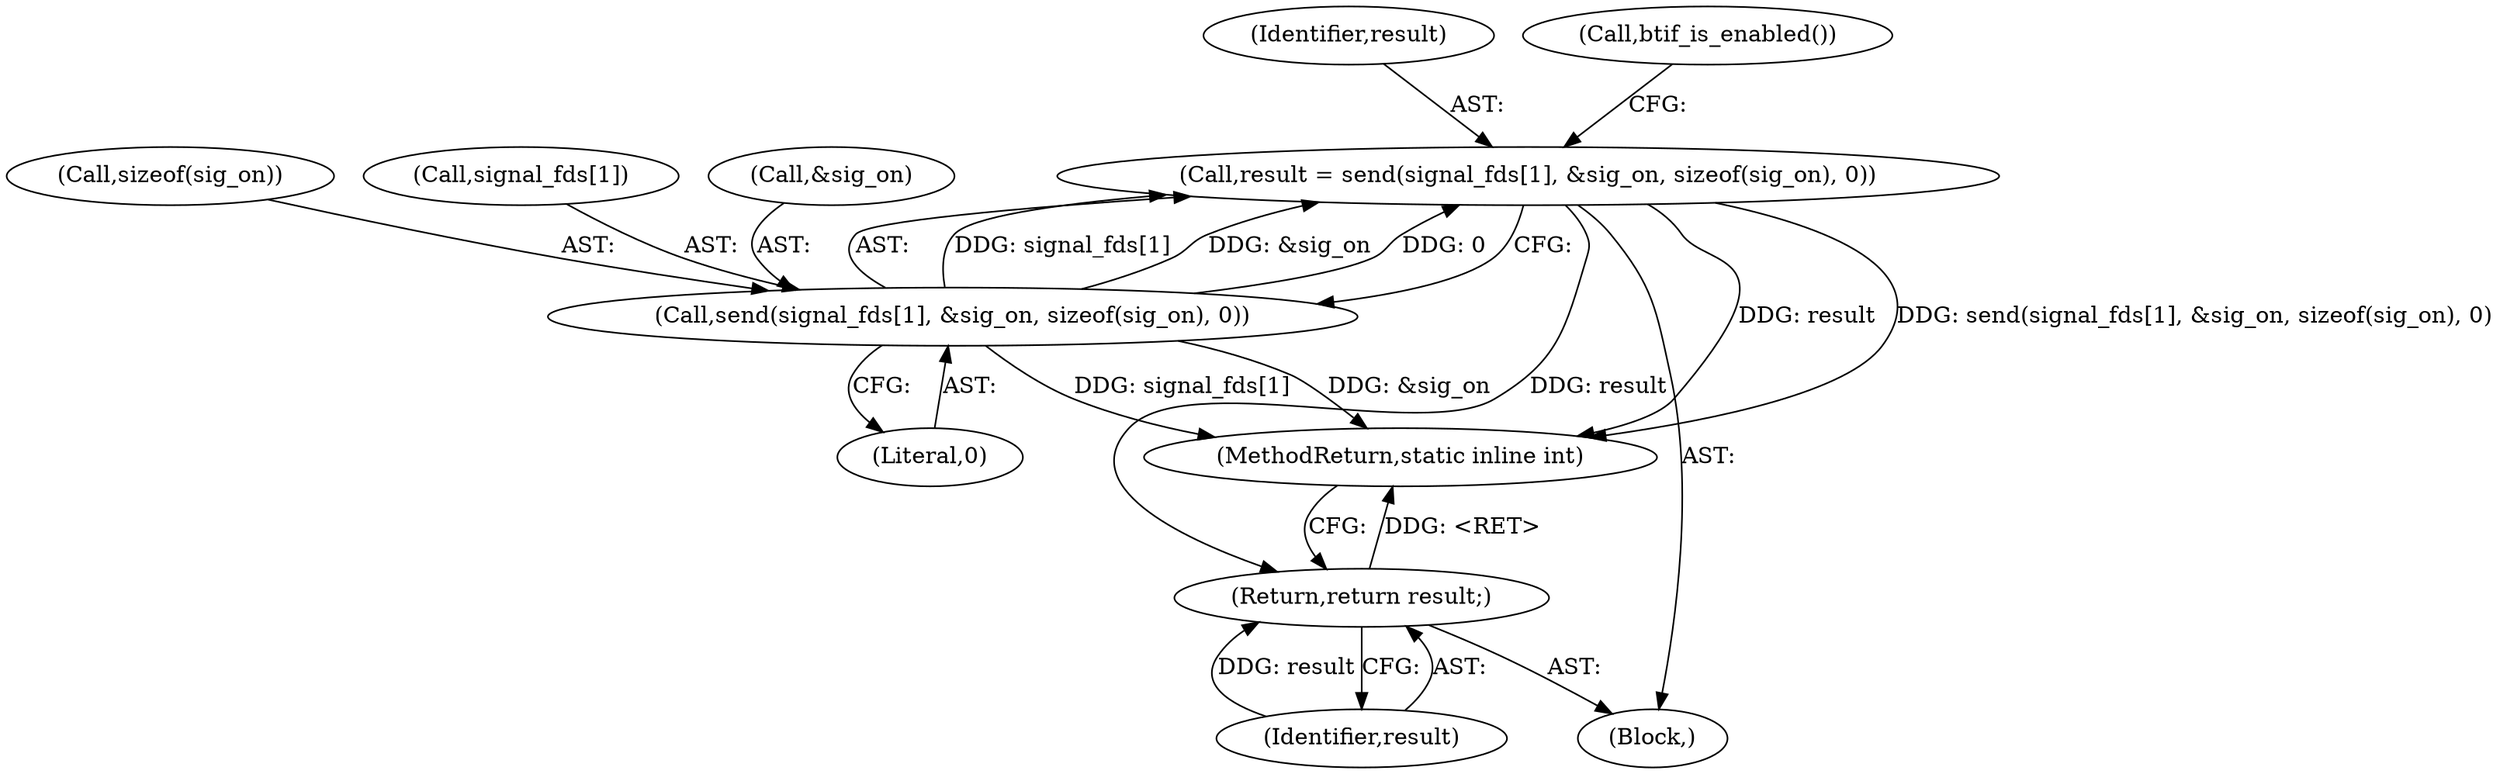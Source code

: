 digraph "1_Android_472271b153c5dc53c28beac55480a8d8434b2d5c_16@API" {
"1000114" [label="(Call,result = send(signal_fds[1], &sig_on, sizeof(sig_on), 0))"];
"1000116" [label="(Call,send(signal_fds[1], &sig_on, sizeof(sig_on), 0))"];
"1000143" [label="(Return,return result;)"];
"1000122" [label="(Call,sizeof(sig_on))"];
"1000115" [label="(Identifier,result)"];
"1000143" [label="(Return,return result;)"];
"1000144" [label="(Identifier,result)"];
"1000103" [label="(Block,)"];
"1000116" [label="(Call,send(signal_fds[1], &sig_on, sizeof(sig_on), 0))"];
"1000114" [label="(Call,result = send(signal_fds[1], &sig_on, sizeof(sig_on), 0))"];
"1000126" [label="(Call,btif_is_enabled())"];
"1000145" [label="(MethodReturn,static inline int)"];
"1000124" [label="(Literal,0)"];
"1000117" [label="(Call,signal_fds[1])"];
"1000120" [label="(Call,&sig_on)"];
"1000114" -> "1000103"  [label="AST: "];
"1000114" -> "1000116"  [label="CFG: "];
"1000115" -> "1000114"  [label="AST: "];
"1000116" -> "1000114"  [label="AST: "];
"1000126" -> "1000114"  [label="CFG: "];
"1000114" -> "1000145"  [label="DDG: result"];
"1000114" -> "1000145"  [label="DDG: send(signal_fds[1], &sig_on, sizeof(sig_on), 0)"];
"1000116" -> "1000114"  [label="DDG: signal_fds[1]"];
"1000116" -> "1000114"  [label="DDG: &sig_on"];
"1000116" -> "1000114"  [label="DDG: 0"];
"1000114" -> "1000143"  [label="DDG: result"];
"1000116" -> "1000124"  [label="CFG: "];
"1000117" -> "1000116"  [label="AST: "];
"1000120" -> "1000116"  [label="AST: "];
"1000122" -> "1000116"  [label="AST: "];
"1000124" -> "1000116"  [label="AST: "];
"1000116" -> "1000145"  [label="DDG: signal_fds[1]"];
"1000116" -> "1000145"  [label="DDG: &sig_on"];
"1000143" -> "1000103"  [label="AST: "];
"1000143" -> "1000144"  [label="CFG: "];
"1000144" -> "1000143"  [label="AST: "];
"1000145" -> "1000143"  [label="CFG: "];
"1000143" -> "1000145"  [label="DDG: <RET>"];
"1000144" -> "1000143"  [label="DDG: result"];
}
